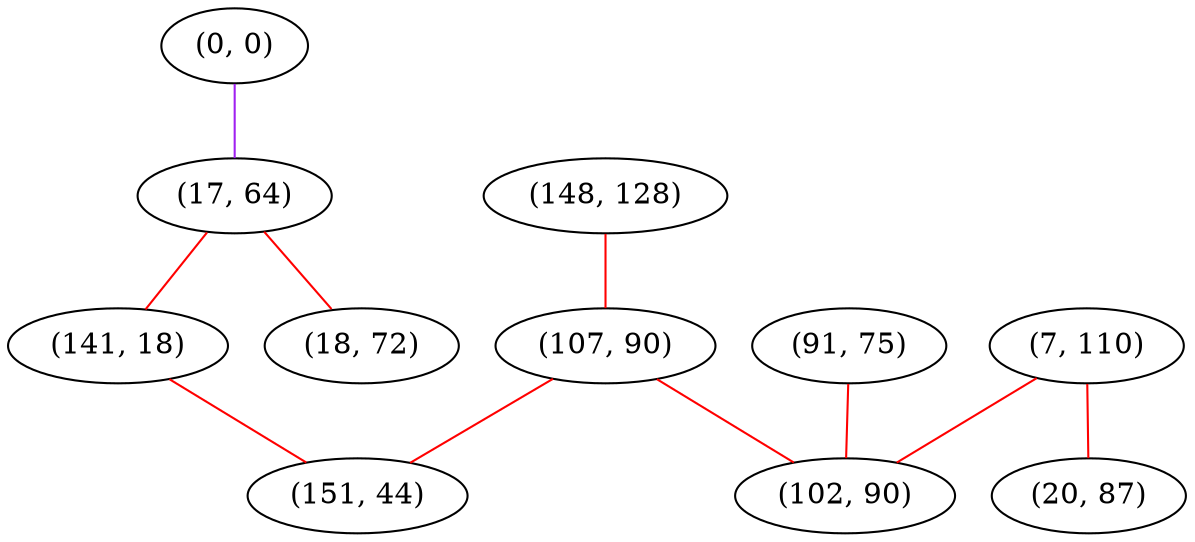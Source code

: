 graph "" {
"(7, 110)";
"(0, 0)";
"(17, 64)";
"(20, 87)";
"(148, 128)";
"(107, 90)";
"(141, 18)";
"(91, 75)";
"(151, 44)";
"(18, 72)";
"(102, 90)";
"(7, 110)" -- "(20, 87)"  [color=red, key=0, weight=1];
"(7, 110)" -- "(102, 90)"  [color=red, key=0, weight=1];
"(0, 0)" -- "(17, 64)"  [color=purple, key=0, weight=4];
"(17, 64)" -- "(18, 72)"  [color=red, key=0, weight=1];
"(17, 64)" -- "(141, 18)"  [color=red, key=0, weight=1];
"(148, 128)" -- "(107, 90)"  [color=red, key=0, weight=1];
"(107, 90)" -- "(151, 44)"  [color=red, key=0, weight=1];
"(107, 90)" -- "(102, 90)"  [color=red, key=0, weight=1];
"(141, 18)" -- "(151, 44)"  [color=red, key=0, weight=1];
"(91, 75)" -- "(102, 90)"  [color=red, key=0, weight=1];
}
